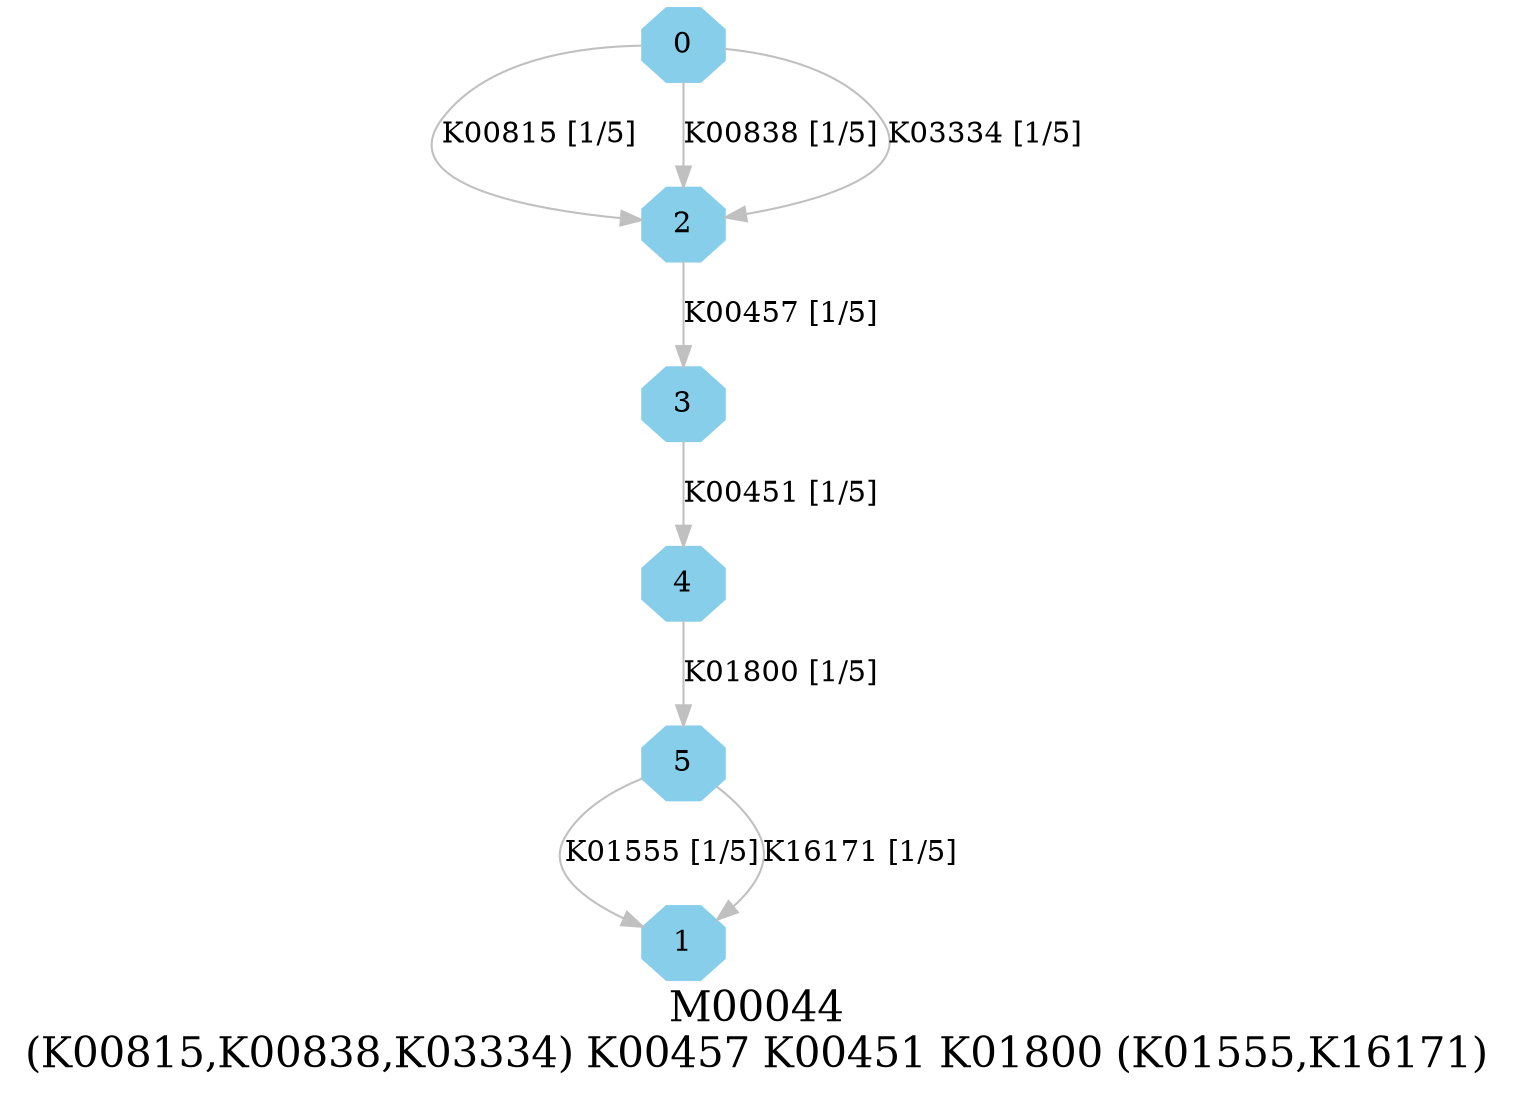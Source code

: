 digraph G {
graph [label="M00044
(K00815,K00838,K03334) K00457 K00451 K01800 (K01555,K16171)",fontsize=20];
node [shape=box,style=filled];
edge [len=3,color=grey];
{node [width=.3,height=.3,shape=octagon,style=filled,color=skyblue] 0 1 2 3 4 5 }
0 -> 2 [label="K00815 [1/5]"];
0 -> 2 [label="K00838 [1/5]"];
0 -> 2 [label="K03334 [1/5]"];
2 -> 3 [label="K00457 [1/5]"];
3 -> 4 [label="K00451 [1/5]"];
4 -> 5 [label="K01800 [1/5]"];
5 -> 1 [label="K01555 [1/5]"];
5 -> 1 [label="K16171 [1/5]"];
}